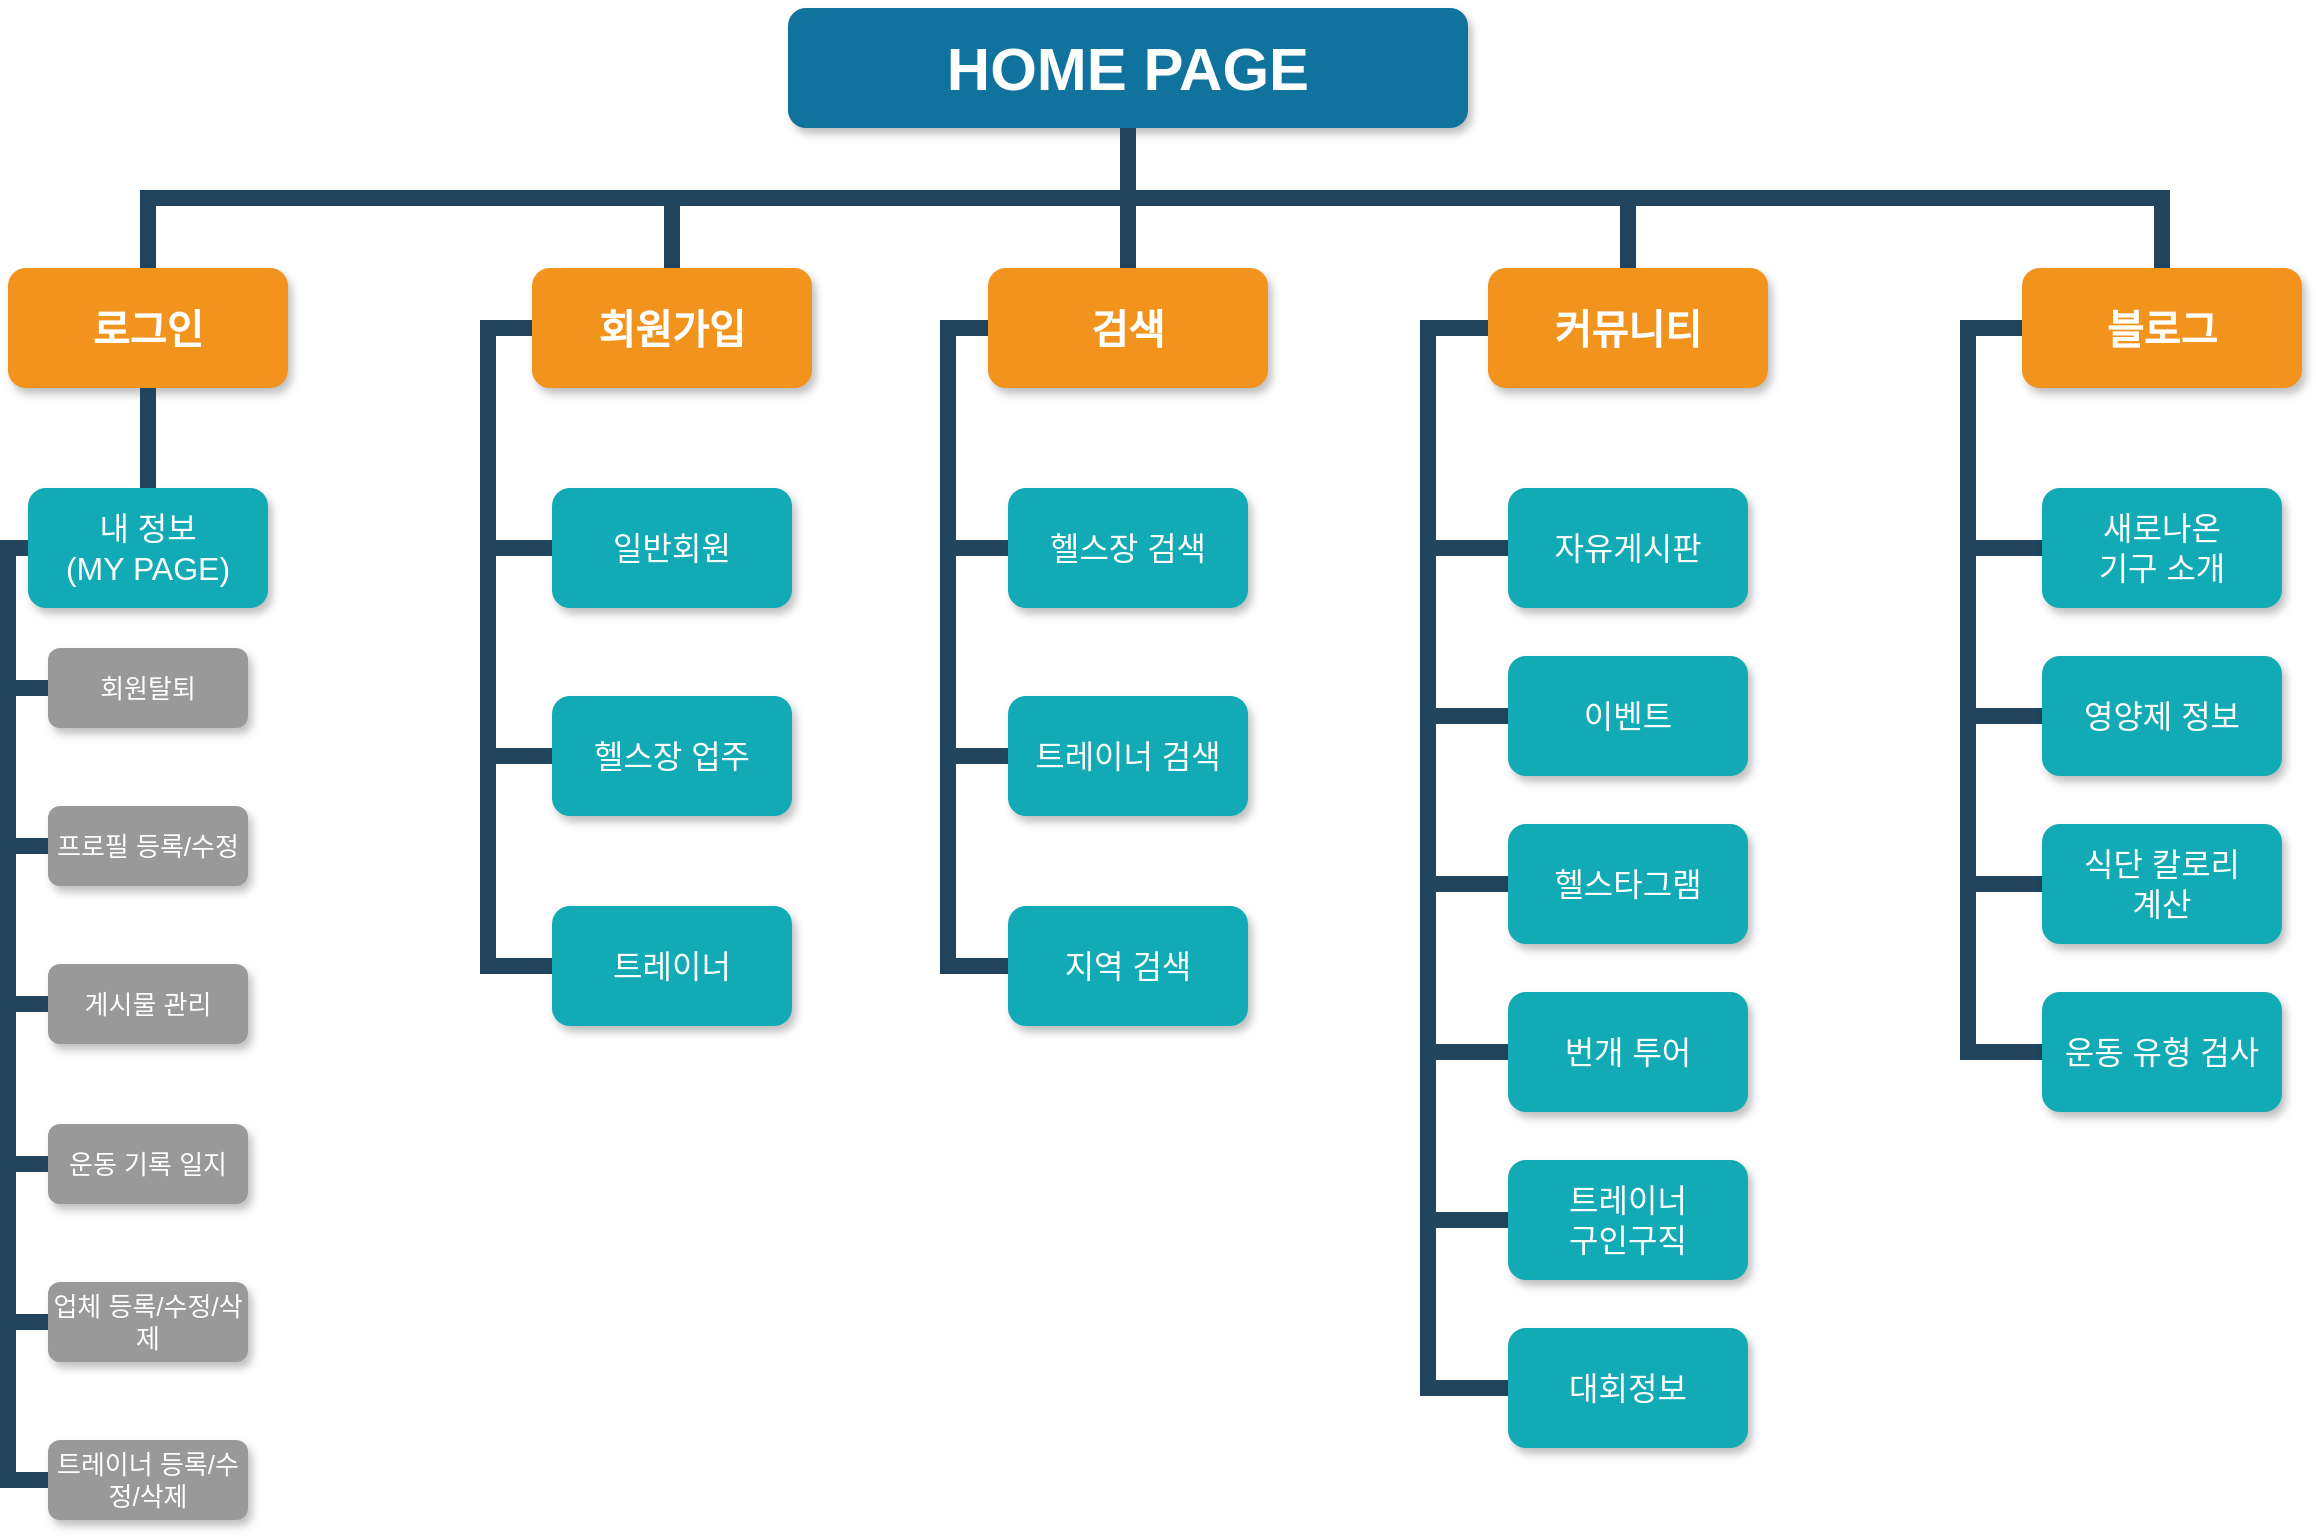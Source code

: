 <mxfile version="15.7.3" type="github" pages="2">
  <diagram name="Page-1" id="64c3da0e-402f-94eb-ee01-a36477274f13">
    <mxGraphModel dx="1274" dy="2109" grid="1" gridSize="10" guides="1" tooltips="1" connect="1" arrows="1" fold="1" page="1" pageScale="1" pageWidth="1169" pageHeight="826" background="none" math="0" shadow="0">
      <root>
        <mxCell id="0" />
        <mxCell id="1" parent="0" />
        <mxCell id="jsKrFUnNUoFfjtstZBAS-248" value="" style="group" vertex="1" connectable="0" parent="1">
          <mxGeometry x="40" y="35" width="1147" height="756.0" as="geometry" />
        </mxCell>
        <mxCell id="2" value="HOME PAGE" style="whiteSpace=wrap;rounded=1;shadow=1;fillColor=#10739E;strokeColor=none;fontColor=#FFFFFF;fontStyle=1;fontSize=30;" parent="jsKrFUnNUoFfjtstZBAS-248" vertex="1">
          <mxGeometry x="390" width="340" height="60" as="geometry" />
        </mxCell>
        <mxCell id="229" value="" style="edgeStyle=elbowEdgeStyle;elbow=vertical;rounded=0;fontColor=#000000;endArrow=none;endFill=0;strokeWidth=8;strokeColor=#23445D;" parent="jsKrFUnNUoFfjtstZBAS-248" source="2" target="3" edge="1">
          <mxGeometry width="100" height="100" relative="1" as="geometry">
            <mxPoint x="130" y="100" as="sourcePoint" />
            <mxPoint x="230" as="targetPoint" />
          </mxGeometry>
        </mxCell>
        <mxCell id="230" value="" style="edgeStyle=elbowEdgeStyle;elbow=vertical;rounded=0;fontColor=#000000;endArrow=none;endFill=0;strokeWidth=8;strokeColor=#23445D;" parent="jsKrFUnNUoFfjtstZBAS-248" source="2" target="4" edge="1">
          <mxGeometry width="100" height="100" relative="1" as="geometry">
            <mxPoint x="140" y="110" as="sourcePoint" />
            <mxPoint x="240" y="10" as="targetPoint" />
          </mxGeometry>
        </mxCell>
        <mxCell id="231" value="" style="edgeStyle=elbowEdgeStyle;elbow=vertical;rounded=0;fontColor=#000000;endArrow=none;endFill=0;strokeWidth=8;strokeColor=#23445D;" parent="jsKrFUnNUoFfjtstZBAS-248" source="2" target="6" edge="1">
          <mxGeometry width="100" height="100" relative="1" as="geometry">
            <mxPoint x="150" y="120" as="sourcePoint" />
            <mxPoint x="250" y="20" as="targetPoint" />
          </mxGeometry>
        </mxCell>
        <mxCell id="232" value="" style="edgeStyle=elbowEdgeStyle;elbow=vertical;rounded=0;fontColor=#000000;endArrow=none;endFill=0;strokeWidth=8;strokeColor=#23445D;" parent="jsKrFUnNUoFfjtstZBAS-248" source="2" target="7" edge="1">
          <mxGeometry width="100" height="100" relative="1" as="geometry">
            <mxPoint x="160" y="130" as="sourcePoint" />
            <mxPoint x="260" y="30" as="targetPoint" />
          </mxGeometry>
        </mxCell>
        <mxCell id="233" value="" style="edgeStyle=elbowEdgeStyle;elbow=vertical;rounded=0;fontColor=#000000;endArrow=none;endFill=0;strokeWidth=8;strokeColor=#23445D;" parent="jsKrFUnNUoFfjtstZBAS-248" source="2" target="8" edge="1">
          <mxGeometry width="100" height="100" relative="1" as="geometry">
            <mxPoint x="170" y="140" as="sourcePoint" />
            <mxPoint x="270" y="40" as="targetPoint" />
          </mxGeometry>
        </mxCell>
        <mxCell id="jsKrFUnNUoFfjtstZBAS-243" value="" style="group" vertex="1" connectable="0" parent="jsKrFUnNUoFfjtstZBAS-248">
          <mxGeometry y="130.0" width="140" height="626.0" as="geometry" />
        </mxCell>
        <mxCell id="3" value="로그인" style="whiteSpace=wrap;rounded=1;fillColor=#F2931E;strokeColor=none;shadow=1;fontColor=#FFFFFF;fontStyle=1;fontSize=20;" parent="jsKrFUnNUoFfjtstZBAS-243" vertex="1">
          <mxGeometry width="140" height="60" as="geometry" />
        </mxCell>
        <mxCell id="10" value="내 정보&#xa;(MY PAGE)" style="whiteSpace=wrap;rounded=1;fillColor=#12AAB5;strokeColor=none;shadow=1;fontColor=#FFFFFF;fontSize=16;" parent="jsKrFUnNUoFfjtstZBAS-243" vertex="1">
          <mxGeometry x="10" y="110.0" width="120" height="60" as="geometry" />
        </mxCell>
        <mxCell id="23" value="회원탈퇴" style="whiteSpace=wrap;rounded=1;fillColor=#999999;strokeColor=none;shadow=1;fontColor=#FFFFFF;fontStyle=0;fontSize=13;" parent="jsKrFUnNUoFfjtstZBAS-243" vertex="1">
          <mxGeometry x="20" y="190.0" width="100" height="40" as="geometry" />
        </mxCell>
        <mxCell id="24" value="프로필 등록/수정" style="whiteSpace=wrap;rounded=1;fillColor=#999999;strokeColor=none;shadow=1;fontColor=#FFFFFF;fontStyle=0;fontSize=13;" parent="jsKrFUnNUoFfjtstZBAS-243" vertex="1">
          <mxGeometry x="20" y="269.0" width="100" height="40" as="geometry" />
        </mxCell>
        <mxCell id="25" value="게시물 관리" style="whiteSpace=wrap;rounded=1;fillColor=#999999;strokeColor=none;shadow=1;fontColor=#FFFFFF;fontStyle=0;fontSize=13;" parent="jsKrFUnNUoFfjtstZBAS-243" vertex="1">
          <mxGeometry x="20" y="348.0" width="100" height="40" as="geometry" />
        </mxCell>
        <mxCell id="26" value="운동 기록 일지" style="whiteSpace=wrap;rounded=1;fillColor=#999999;strokeColor=none;shadow=1;fontColor=#FFFFFF;fontStyle=0;fontSize=13;" parent="jsKrFUnNUoFfjtstZBAS-243" vertex="1">
          <mxGeometry x="20" y="428.0" width="100" height="40" as="geometry" />
        </mxCell>
        <mxCell id="27" value="업체 등록/수정/삭제" style="whiteSpace=wrap;rounded=1;fillColor=#999999;strokeColor=none;shadow=1;fontColor=#FFFFFF;fontStyle=0;fontSize=13;" parent="jsKrFUnNUoFfjtstZBAS-243" vertex="1">
          <mxGeometry x="20" y="507.0" width="100" height="40" as="geometry" />
        </mxCell>
        <mxCell id="103" value="" style="edgeStyle=elbowEdgeStyle;elbow=vertical;rounded=0;fontColor=#000000;endArrow=none;endFill=0;strokeWidth=8;strokeColor=#23445D;" parent="jsKrFUnNUoFfjtstZBAS-243" source="3" target="10" edge="1">
          <mxGeometry x="320" y="170.0" width="100" height="100" as="geometry">
            <mxPoint x="-140" y="120.0" as="sourcePoint" />
            <mxPoint x="-40" y="20.0" as="targetPoint" />
          </mxGeometry>
        </mxCell>
        <mxCell id="9OUrm7MxRyDZbP5OYTRy-234" value="트레이너 등록/수정/삭제" style="whiteSpace=wrap;rounded=1;fillColor=#999999;strokeColor=none;shadow=1;fontColor=#FFFFFF;fontStyle=0;fontSize=13;" vertex="1" parent="jsKrFUnNUoFfjtstZBAS-243">
          <mxGeometry x="20" y="586.0" width="100" height="40" as="geometry" />
        </mxCell>
        <mxCell id="105" value="" style="edgeStyle=elbowEdgeStyle;elbow=horizontal;rounded=0;fontColor=#000000;endArrow=none;endFill=0;strokeWidth=8;strokeColor=#23445D;" parent="jsKrFUnNUoFfjtstZBAS-243" source="10" target="23" edge="1">
          <mxGeometry x="320" y="170.0" width="100" height="100" as="geometry">
            <mxPoint x="-40" y="280.0" as="sourcePoint" />
            <mxPoint x="60" y="180.0" as="targetPoint" />
            <Array as="points">
              <mxPoint y="180.0" />
            </Array>
          </mxGeometry>
        </mxCell>
        <mxCell id="106" value="" style="edgeStyle=elbowEdgeStyle;elbow=horizontal;rounded=0;fontColor=#000000;endArrow=none;endFill=0;strokeWidth=8;strokeColor=#23445D;" parent="jsKrFUnNUoFfjtstZBAS-243" source="10" target="24" edge="1">
          <mxGeometry x="320" y="170.0" width="100" height="100" as="geometry">
            <mxPoint x="30" y="140.0" as="sourcePoint" />
            <mxPoint x="30" y="240.0" as="targetPoint" />
            <Array as="points">
              <mxPoint y="200.0" />
            </Array>
          </mxGeometry>
        </mxCell>
        <mxCell id="110" value="" style="edgeStyle=elbowEdgeStyle;elbow=horizontal;rounded=0;fontColor=#000000;endArrow=none;endFill=0;strokeWidth=8;strokeColor=#23445D;" parent="jsKrFUnNUoFfjtstZBAS-243" source="10" target="25" edge="1">
          <mxGeometry x="320" y="170.0" width="100" height="100" as="geometry">
            <mxPoint x="60" y="170.0" as="sourcePoint" />
            <mxPoint x="60" y="270.0" as="targetPoint" />
            <Array as="points">
              <mxPoint y="230.0" />
            </Array>
          </mxGeometry>
        </mxCell>
        <mxCell id="109" value="" style="edgeStyle=elbowEdgeStyle;elbow=horizontal;rounded=0;fontColor=#000000;endArrow=none;endFill=0;strokeWidth=8;strokeColor=#23445D;" parent="jsKrFUnNUoFfjtstZBAS-243" source="10" target="26" edge="1">
          <mxGeometry x="320" y="170.0" width="100" height="100" as="geometry">
            <mxPoint x="50" y="160.0" as="sourcePoint" />
            <mxPoint x="50" y="260.0" as="targetPoint" />
            <Array as="points">
              <mxPoint y="210.0" />
            </Array>
          </mxGeometry>
        </mxCell>
        <mxCell id="107" value="" style="edgeStyle=elbowEdgeStyle;elbow=horizontal;rounded=0;fontColor=#000000;endArrow=none;endFill=0;strokeWidth=8;strokeColor=#23445D;" parent="jsKrFUnNUoFfjtstZBAS-243" source="10" target="27" edge="1">
          <mxGeometry x="320" y="170.0" width="100" height="100" as="geometry">
            <mxPoint x="30" y="140.0" as="sourcePoint" />
            <mxPoint x="30" y="240.0" as="targetPoint" />
            <Array as="points">
              <mxPoint y="340.0" />
            </Array>
          </mxGeometry>
        </mxCell>
        <mxCell id="9OUrm7MxRyDZbP5OYTRy-235" value="" style="edgeStyle=elbowEdgeStyle;elbow=horizontal;rounded=0;fontColor=#000000;endArrow=none;endFill=0;strokeWidth=8;strokeColor=#23445D;exitX=0;exitY=0.5;exitDx=0;exitDy=0;entryX=0;entryY=0.5;entryDx=0;entryDy=0;" edge="1" parent="jsKrFUnNUoFfjtstZBAS-243" source="10" target="9OUrm7MxRyDZbP5OYTRy-234">
          <mxGeometry x="320" y="170.0" width="100" height="100" as="geometry">
            <mxPoint x="20.0" y="176.0" as="sourcePoint" />
            <mxPoint x="20.0" y="596.0" as="targetPoint" />
            <Array as="points">
              <mxPoint y="396.0" />
            </Array>
          </mxGeometry>
        </mxCell>
        <mxCell id="jsKrFUnNUoFfjtstZBAS-244" value="" style="group" vertex="1" connectable="0" parent="jsKrFUnNUoFfjtstZBAS-248">
          <mxGeometry x="240" y="130.0" width="162" height="379.0" as="geometry" />
        </mxCell>
        <mxCell id="4" value="회원가입" style="whiteSpace=wrap;rounded=1;fillColor=#F2931E;strokeColor=none;shadow=1;fontColor=#FFFFFF;fontStyle=1;fontSize=20;" parent="jsKrFUnNUoFfjtstZBAS-244" vertex="1">
          <mxGeometry x="22" width="140" height="60" as="geometry" />
        </mxCell>
        <mxCell id="43" value="일반회원" style="whiteSpace=wrap;rounded=1;fillColor=#12AAB5;strokeColor=none;shadow=1;fontColor=#FFFFFF;fontSize=16;" parent="jsKrFUnNUoFfjtstZBAS-244" vertex="1">
          <mxGeometry x="32" y="110.0" width="120" height="60" as="geometry" />
        </mxCell>
        <mxCell id="44" value="트레이너" style="whiteSpace=wrap;rounded=1;fillColor=#12AAB5;strokeColor=none;shadow=1;fontColor=#FFFFFF;fontSize=16;" parent="jsKrFUnNUoFfjtstZBAS-244" vertex="1">
          <mxGeometry x="32" y="319.0" width="120" height="60" as="geometry" />
        </mxCell>
        <mxCell id="116" value="" style="edgeStyle=elbowEdgeStyle;elbow=vertical;rounded=0;fontColor=#000000;endArrow=none;endFill=0;strokeWidth=8;strokeColor=#23445D;exitX=0;exitY=0.5;exitDx=0;exitDy=0;entryX=0;entryY=0.5;entryDx=0;entryDy=0;" parent="jsKrFUnNUoFfjtstZBAS-244" source="4" target="43" edge="1">
          <mxGeometry width="100" height="100" as="geometry">
            <mxPoint x="-218" y="70.0" as="sourcePoint" />
            <mxPoint x="-318" y="140.0" as="targetPoint" />
            <Array as="points">
              <mxPoint y="85.0" />
            </Array>
          </mxGeometry>
        </mxCell>
        <mxCell id="117" value="" style="edgeStyle=elbowEdgeStyle;elbow=vertical;rounded=0;fontColor=#000000;endArrow=none;endFill=0;strokeWidth=8;strokeColor=#23445D;exitX=0;exitY=0.5;exitDx=0;exitDy=0;entryX=0;entryY=0.5;entryDx=0;entryDy=0;" parent="jsKrFUnNUoFfjtstZBAS-244" source="4" target="44" edge="1">
          <mxGeometry width="100" height="100" as="geometry">
            <mxPoint x="-218" y="70.0" as="sourcePoint" />
            <mxPoint x="-118" y="140.0" as="targetPoint" />
            <Array as="points">
              <mxPoint y="200.0" />
            </Array>
          </mxGeometry>
        </mxCell>
        <mxCell id="9OUrm7MxRyDZbP5OYTRy-240" value="헬스장 업주" style="whiteSpace=wrap;rounded=1;fillColor=#12AAB5;strokeColor=none;shadow=1;fontColor=#FFFFFF;fontSize=16;" vertex="1" parent="jsKrFUnNUoFfjtstZBAS-244">
          <mxGeometry x="32" y="214.0" width="120" height="60" as="geometry" />
        </mxCell>
        <mxCell id="9OUrm7MxRyDZbP5OYTRy-242" value="" style="edgeStyle=elbowEdgeStyle;elbow=vertical;rounded=0;fontColor=#000000;endArrow=none;endFill=0;strokeWidth=8;strokeColor=#23445D;exitX=0;exitY=0.5;exitDx=0;exitDy=0;entryX=0;entryY=0.5;entryDx=0;entryDy=0;" edge="1" parent="jsKrFUnNUoFfjtstZBAS-244" source="4" target="9OUrm7MxRyDZbP5OYTRy-240">
          <mxGeometry width="100" height="100" as="geometry">
            <mxPoint x="102" y="70.0" as="sourcePoint" />
            <mxPoint x="252.0" y="140.0" as="targetPoint" />
            <Array as="points">
              <mxPoint y="138.0" />
            </Array>
          </mxGeometry>
        </mxCell>
        <mxCell id="jsKrFUnNUoFfjtstZBAS-245" value="" style="group" vertex="1" connectable="0" parent="jsKrFUnNUoFfjtstZBAS-248">
          <mxGeometry x="469" y="130.0" width="161" height="379.0" as="geometry" />
        </mxCell>
        <mxCell id="6" value="검색" style="whiteSpace=wrap;rounded=1;fillColor=#F2931E;strokeColor=none;shadow=1;fontColor=#FFFFFF;fontStyle=1;fontSize=20;" parent="jsKrFUnNUoFfjtstZBAS-245" vertex="1">
          <mxGeometry x="21" width="140" height="60" as="geometry" />
        </mxCell>
        <mxCell id="133" value="헬스장 검색" style="whiteSpace=wrap;rounded=1;fillColor=#12AAB5;strokeColor=none;shadow=1;fontColor=#FFFFFF;fontSize=16;" parent="jsKrFUnNUoFfjtstZBAS-245" vertex="1">
          <mxGeometry x="31" y="110.0" width="120" height="60" as="geometry" />
        </mxCell>
        <mxCell id="134" value="지역 검색" style="whiteSpace=wrap;rounded=1;fillColor=#12AAB5;strokeColor=none;shadow=1;fontColor=#FFFFFF;fontSize=16;" parent="jsKrFUnNUoFfjtstZBAS-245" vertex="1">
          <mxGeometry x="31" y="319.0" width="120" height="60" as="geometry" />
        </mxCell>
        <mxCell id="221" value="" style="edgeStyle=elbowEdgeStyle;elbow=vertical;rounded=0;fontColor=#000000;endArrow=none;endFill=0;strokeWidth=8;strokeColor=#23445D;entryX=0;entryY=0.5;entryDx=0;entryDy=0;exitX=0;exitY=0.5;exitDx=0;exitDy=0;" parent="jsKrFUnNUoFfjtstZBAS-245" source="6" target="133" edge="1">
          <mxGeometry width="100" height="100" relative="1" as="geometry">
            <mxPoint x="-99" y="100.0" as="sourcePoint" />
            <mxPoint x="1" y="1.99e-13" as="targetPoint" />
            <Array as="points">
              <mxPoint x="1" y="80.0" />
              <mxPoint y="90.0" />
            </Array>
          </mxGeometry>
        </mxCell>
        <mxCell id="222" value="" style="edgeStyle=elbowEdgeStyle;elbow=vertical;rounded=0;fontColor=#000000;endArrow=none;endFill=0;strokeWidth=8;strokeColor=#23445D;exitX=0;exitY=0.5;exitDx=0;exitDy=0;entryX=0;entryY=0.5;entryDx=0;entryDy=0;" parent="jsKrFUnNUoFfjtstZBAS-245" source="6" target="134" edge="1">
          <mxGeometry width="100" height="100" relative="1" as="geometry">
            <mxPoint x="151" y="110.0" as="sourcePoint" />
            <mxPoint x="251" y="10.0" as="targetPoint" />
            <Array as="points">
              <mxPoint x="1" y="160.0" />
              <mxPoint x="1" y="169.0" />
            </Array>
          </mxGeometry>
        </mxCell>
        <mxCell id="9OUrm7MxRyDZbP5OYTRy-247" value="트레이너 검색" style="whiteSpace=wrap;rounded=1;fillColor=#12AAB5;strokeColor=none;shadow=1;fontColor=#FFFFFF;fontSize=16;" vertex="1" parent="jsKrFUnNUoFfjtstZBAS-245">
          <mxGeometry x="31" y="214.0" width="120" height="60" as="geometry" />
        </mxCell>
        <mxCell id="9OUrm7MxRyDZbP5OYTRy-248" value="" style="edgeStyle=elbowEdgeStyle;elbow=vertical;rounded=0;fontColor=#000000;endArrow=none;endFill=0;strokeWidth=8;strokeColor=#23445D;exitX=0;exitY=0.5;exitDx=0;exitDy=0;entryX=0;entryY=0.5;entryDx=0;entryDy=0;" edge="1" parent="jsKrFUnNUoFfjtstZBAS-245" source="6" target="9OUrm7MxRyDZbP5OYTRy-247">
          <mxGeometry width="100" height="100" relative="1" as="geometry">
            <mxPoint x="61" y="60.0" as="sourcePoint" />
            <mxPoint x="61.0" y="130.0" as="targetPoint" />
            <Array as="points">
              <mxPoint x="1" y="120.0" />
              <mxPoint x="1" y="62.0" />
              <mxPoint y="91.0" />
              <mxPoint y="98.0" />
              <mxPoint y="132.0" />
            </Array>
          </mxGeometry>
        </mxCell>
        <mxCell id="jsKrFUnNUoFfjtstZBAS-246" value="" style="group" vertex="1" connectable="0" parent="jsKrFUnNUoFfjtstZBAS-248">
          <mxGeometry x="710" y="130.0" width="170" height="590.0" as="geometry" />
        </mxCell>
        <mxCell id="7" value="커뮤니티" style="whiteSpace=wrap;rounded=1;fillColor=#F2931E;strokeColor=none;shadow=1;fontColor=#FFFFFF;fontStyle=1;fontSize=20;" parent="jsKrFUnNUoFfjtstZBAS-246" vertex="1">
          <mxGeometry x="30" width="140" height="60" as="geometry" />
        </mxCell>
        <mxCell id="167" value="" style="edgeStyle=elbowEdgeStyle;elbow=horizontal;rounded=0;fontColor=#000000;endArrow=none;endFill=0;strokeWidth=8;strokeColor=#23445D;entryX=0;entryY=0.5;entryDx=0;entryDy=0;exitX=0;exitY=0.5;exitDx=0;exitDy=0;" parent="jsKrFUnNUoFfjtstZBAS-246" source="7" target="9OUrm7MxRyDZbP5OYTRy-249" edge="1">
          <mxGeometry width="100" height="100" as="geometry">
            <mxPoint x="20" y="160.0" as="sourcePoint" />
            <mxPoint x="40" y="260.0" as="targetPoint" />
            <Array as="points">
              <mxPoint y="200.0" />
            </Array>
          </mxGeometry>
        </mxCell>
        <mxCell id="168" value="" style="edgeStyle=elbowEdgeStyle;elbow=horizontal;rounded=0;fontColor=#000000;endArrow=none;endFill=0;strokeWidth=8;strokeColor=#23445D;entryX=0;entryY=0.5;entryDx=0;entryDy=0;exitX=0;exitY=0.5;exitDx=0;exitDy=0;" parent="jsKrFUnNUoFfjtstZBAS-246" source="7" target="9OUrm7MxRyDZbP5OYTRy-253" edge="1">
          <mxGeometry width="100" height="100" as="geometry">
            <mxPoint x="30" y="160.0" as="sourcePoint" />
            <mxPoint x="40" y="340.0" as="targetPoint" />
            <Array as="points">
              <mxPoint y="250.0" />
            </Array>
          </mxGeometry>
        </mxCell>
        <mxCell id="169" value="" style="edgeStyle=elbowEdgeStyle;elbow=horizontal;rounded=0;fontColor=#000000;endArrow=none;endFill=0;strokeWidth=8;strokeColor=#23445D;exitX=0;exitY=0.5;exitDx=0;exitDy=0;entryX=0;entryY=0.5;entryDx=0;entryDy=0;" parent="jsKrFUnNUoFfjtstZBAS-246" source="7" target="9OUrm7MxRyDZbP5OYTRy-252" edge="1">
          <mxGeometry width="100" height="100" as="geometry">
            <mxPoint x="30" y="160.0" as="sourcePoint" />
            <mxPoint x="40" y="580.0" as="targetPoint" />
            <Array as="points">
              <mxPoint y="380.0" />
            </Array>
          </mxGeometry>
        </mxCell>
        <mxCell id="170" value="" style="edgeStyle=elbowEdgeStyle;elbow=horizontal;rounded=0;fontColor=#000000;endArrow=none;endFill=0;strokeWidth=8;strokeColor=#23445D;exitX=0;exitY=0.5;exitDx=0;exitDy=0;entryX=0;entryY=0.5;entryDx=0;entryDy=0;" parent="jsKrFUnNUoFfjtstZBAS-246" source="7" target="9OUrm7MxRyDZbP5OYTRy-251" edge="1">
          <mxGeometry width="100" height="100" as="geometry">
            <mxPoint x="30" y="160.0" as="sourcePoint" />
            <mxPoint x="40" y="500.0" as="targetPoint" />
            <Array as="points">
              <mxPoint y="330.0" />
            </Array>
          </mxGeometry>
        </mxCell>
        <mxCell id="171" value="" style="edgeStyle=elbowEdgeStyle;elbow=horizontal;rounded=0;fontColor=#000000;endArrow=none;endFill=0;strokeWidth=8;strokeColor=#23445D;exitX=0;exitY=0.5;exitDx=0;exitDy=0;entryX=0;entryY=0.5;entryDx=0;entryDy=0;" parent="jsKrFUnNUoFfjtstZBAS-246" source="7" target="9OUrm7MxRyDZbP5OYTRy-250" edge="1">
          <mxGeometry width="100" height="100" as="geometry">
            <mxPoint x="30" y="160.0" as="sourcePoint" />
            <mxPoint x="40" y="420.0" as="targetPoint" />
            <Array as="points">
              <mxPoint y="300.0" />
            </Array>
          </mxGeometry>
        </mxCell>
        <mxCell id="223" value="" style="edgeStyle=elbowEdgeStyle;elbow=vertical;rounded=0;fontColor=#000000;endArrow=none;endFill=0;strokeWidth=8;strokeColor=#23445D;exitX=0;exitY=0.5;exitDx=0;exitDy=0;entryX=0;entryY=0.5;entryDx=0;entryDy=0;" parent="jsKrFUnNUoFfjtstZBAS-246" source="7" target="155" edge="1">
          <mxGeometry width="100" height="100" as="geometry">
            <mxPoint x="100" y="130.0" as="sourcePoint" />
            <mxPoint y="20.0" as="targetPoint" />
            <Array as="points">
              <mxPoint y="90.0" />
            </Array>
          </mxGeometry>
        </mxCell>
        <mxCell id="155" value="자유게시판" style="whiteSpace=wrap;rounded=1;fillColor=#12AAB5;strokeColor=none;shadow=1;fontColor=#FFFFFF;fontSize=16;" parent="jsKrFUnNUoFfjtstZBAS-246" vertex="1">
          <mxGeometry x="40" y="110.0" width="120" height="60" as="geometry" />
        </mxCell>
        <mxCell id="9OUrm7MxRyDZbP5OYTRy-249" value="이벤트" style="whiteSpace=wrap;rounded=1;fillColor=#12AAB5;strokeColor=none;shadow=1;fontColor=#FFFFFF;fontSize=16;" vertex="1" parent="jsKrFUnNUoFfjtstZBAS-246">
          <mxGeometry x="40" y="194.0" width="120" height="60" as="geometry" />
        </mxCell>
        <mxCell id="9OUrm7MxRyDZbP5OYTRy-250" value="번개 투어" style="whiteSpace=wrap;rounded=1;fillColor=#12AAB5;strokeColor=none;shadow=1;fontColor=#FFFFFF;fontSize=16;" vertex="1" parent="jsKrFUnNUoFfjtstZBAS-246">
          <mxGeometry x="40" y="362.0" width="120" height="60" as="geometry" />
        </mxCell>
        <mxCell id="9OUrm7MxRyDZbP5OYTRy-251" value="트레이너&#xa;구인구직" style="whiteSpace=wrap;rounded=1;fillColor=#12AAB5;strokeColor=none;shadow=1;fontColor=#FFFFFF;fontSize=16;" vertex="1" parent="jsKrFUnNUoFfjtstZBAS-246">
          <mxGeometry x="40" y="446.0" width="120" height="60" as="geometry" />
        </mxCell>
        <mxCell id="9OUrm7MxRyDZbP5OYTRy-252" value="대회정보" style="whiteSpace=wrap;rounded=1;fillColor=#12AAB5;strokeColor=none;shadow=1;fontColor=#FFFFFF;fontSize=16;" vertex="1" parent="jsKrFUnNUoFfjtstZBAS-246">
          <mxGeometry x="40" y="530.0" width="120" height="60" as="geometry" />
        </mxCell>
        <mxCell id="9OUrm7MxRyDZbP5OYTRy-253" value="헬스타그램" style="whiteSpace=wrap;rounded=1;fillColor=#12AAB5;strokeColor=none;shadow=1;fontColor=#FFFFFF;fontSize=16;" vertex="1" parent="jsKrFUnNUoFfjtstZBAS-246">
          <mxGeometry x="40" y="278.0" width="120" height="60" as="geometry" />
        </mxCell>
        <mxCell id="jsKrFUnNUoFfjtstZBAS-247" value="" style="group" vertex="1" connectable="0" parent="jsKrFUnNUoFfjtstZBAS-248">
          <mxGeometry x="980" y="130.0" width="167" height="422.0" as="geometry" />
        </mxCell>
        <mxCell id="8" value="블로그" style="whiteSpace=wrap;rounded=1;fillColor=#F2931E;strokeColor=none;shadow=1;fontColor=#FFFFFF;fontStyle=1;fontSize=20;" parent="jsKrFUnNUoFfjtstZBAS-247" vertex="1">
          <mxGeometry x="27" width="140" height="60" as="geometry" />
        </mxCell>
        <mxCell id="9OUrm7MxRyDZbP5OYTRy-255" value="" style="edgeStyle=elbowEdgeStyle;elbow=horizontal;rounded=0;fontColor=#000000;endArrow=none;endFill=0;strokeWidth=8;strokeColor=#23445D;entryX=0;entryY=0.5;entryDx=0;entryDy=0;exitX=0;exitY=0.5;exitDx=0;exitDy=0;" edge="1" parent="jsKrFUnNUoFfjtstZBAS-247" target="9OUrm7MxRyDZbP5OYTRy-263" source="8">
          <mxGeometry x="-320" width="100" height="100" as="geometry">
            <mxPoint x="80" y="30.0" as="sourcePoint" />
            <mxPoint x="40" y="280.0" as="targetPoint" />
            <Array as="points">
              <mxPoint y="220.0" />
            </Array>
          </mxGeometry>
        </mxCell>
        <mxCell id="9OUrm7MxRyDZbP5OYTRy-256" value="" style="edgeStyle=elbowEdgeStyle;elbow=horizontal;rounded=0;fontColor=#000000;endArrow=none;endFill=0;strokeWidth=8;strokeColor=#23445D;entryX=0;entryY=0.5;entryDx=0;entryDy=0;exitX=0;exitY=0.5;exitDx=0;exitDy=0;" edge="1" parent="jsKrFUnNUoFfjtstZBAS-247" target="9OUrm7MxRyDZbP5OYTRy-267" source="8">
          <mxGeometry x="-320" width="100" height="100" as="geometry">
            <mxPoint x="80" y="30.0" as="sourcePoint" />
            <mxPoint x="40" y="360.0" as="targetPoint" />
            <Array as="points">
              <mxPoint y="270.0" />
            </Array>
          </mxGeometry>
        </mxCell>
        <mxCell id="9OUrm7MxRyDZbP5OYTRy-259" value="" style="edgeStyle=elbowEdgeStyle;elbow=horizontal;rounded=0;fontColor=#000000;endArrow=none;endFill=0;strokeWidth=8;strokeColor=#23445D;entryX=0;entryY=0.5;entryDx=0;entryDy=0;exitX=0;exitY=0.5;exitDx=0;exitDy=0;" edge="1" parent="jsKrFUnNUoFfjtstZBAS-247" target="9OUrm7MxRyDZbP5OYTRy-264" source="8">
          <mxGeometry x="-320" width="100" height="100" as="geometry">
            <mxPoint x="80" y="30.0" as="sourcePoint" />
            <mxPoint x="40" y="440.0" as="targetPoint" />
            <Array as="points">
              <mxPoint y="320.0" />
            </Array>
          </mxGeometry>
        </mxCell>
        <mxCell id="9OUrm7MxRyDZbP5OYTRy-260" value="" style="edgeStyle=elbowEdgeStyle;elbow=vertical;rounded=0;fontColor=#000000;endArrow=none;endFill=0;strokeWidth=8;strokeColor=#23445D;exitX=0;exitY=0.5;exitDx=0;exitDy=0;entryX=0;entryY=0.5;entryDx=0;entryDy=0;" edge="1" parent="jsKrFUnNUoFfjtstZBAS-247" target="9OUrm7MxRyDZbP5OYTRy-262" source="8">
          <mxGeometry x="-320" width="100" height="100" as="geometry">
            <mxPoint x="30" y="50.0" as="sourcePoint" />
            <mxPoint y="40.0" as="targetPoint" />
            <Array as="points">
              <mxPoint y="110.0" />
            </Array>
          </mxGeometry>
        </mxCell>
        <mxCell id="9OUrm7MxRyDZbP5OYTRy-262" value="새로나온 &#xa;기구 소개" style="whiteSpace=wrap;rounded=1;fillColor=#12AAB5;strokeColor=none;shadow=1;fontColor=#FFFFFF;fontSize=16;" vertex="1" parent="jsKrFUnNUoFfjtstZBAS-247">
          <mxGeometry x="37" y="110.0" width="120" height="60" as="geometry" />
        </mxCell>
        <mxCell id="9OUrm7MxRyDZbP5OYTRy-263" value="영양제 정보" style="whiteSpace=wrap;rounded=1;fillColor=#12AAB5;strokeColor=none;shadow=1;fontColor=#FFFFFF;fontSize=16;" vertex="1" parent="jsKrFUnNUoFfjtstZBAS-247">
          <mxGeometry x="37" y="194.0" width="120" height="60" as="geometry" />
        </mxCell>
        <mxCell id="9OUrm7MxRyDZbP5OYTRy-264" value="운동 유형 검사" style="whiteSpace=wrap;rounded=1;fillColor=#12AAB5;strokeColor=none;shadow=1;fontColor=#FFFFFF;fontSize=16;" vertex="1" parent="jsKrFUnNUoFfjtstZBAS-247">
          <mxGeometry x="37" y="362.0" width="120" height="60" as="geometry" />
        </mxCell>
        <mxCell id="9OUrm7MxRyDZbP5OYTRy-267" value="식단 칼로리 &#xa;계산" style="whiteSpace=wrap;rounded=1;fillColor=#12AAB5;strokeColor=none;shadow=1;fontColor=#FFFFFF;fontSize=16;" vertex="1" parent="jsKrFUnNUoFfjtstZBAS-247">
          <mxGeometry x="37.0" y="278.0" width="120" height="60" as="geometry" />
        </mxCell>
      </root>
    </mxGraphModel>
  </diagram>
  <diagram id="X14ZHk7GTMq-tYTEMheq" name="Page-2">
    <mxGraphModel dx="446" dy="738" grid="1" gridSize="10" guides="1" tooltips="1" connect="1" arrows="1" fold="1" page="1" pageScale="1" pageWidth="827" pageHeight="1169" math="0" shadow="0">
      <root>
        <mxCell id="fC83U-zFmLvRUyAx1Zhx-0" />
        <mxCell id="fC83U-zFmLvRUyAx1Zhx-1" parent="fC83U-zFmLvRUyAx1Zhx-0" />
      </root>
    </mxGraphModel>
  </diagram>
</mxfile>
